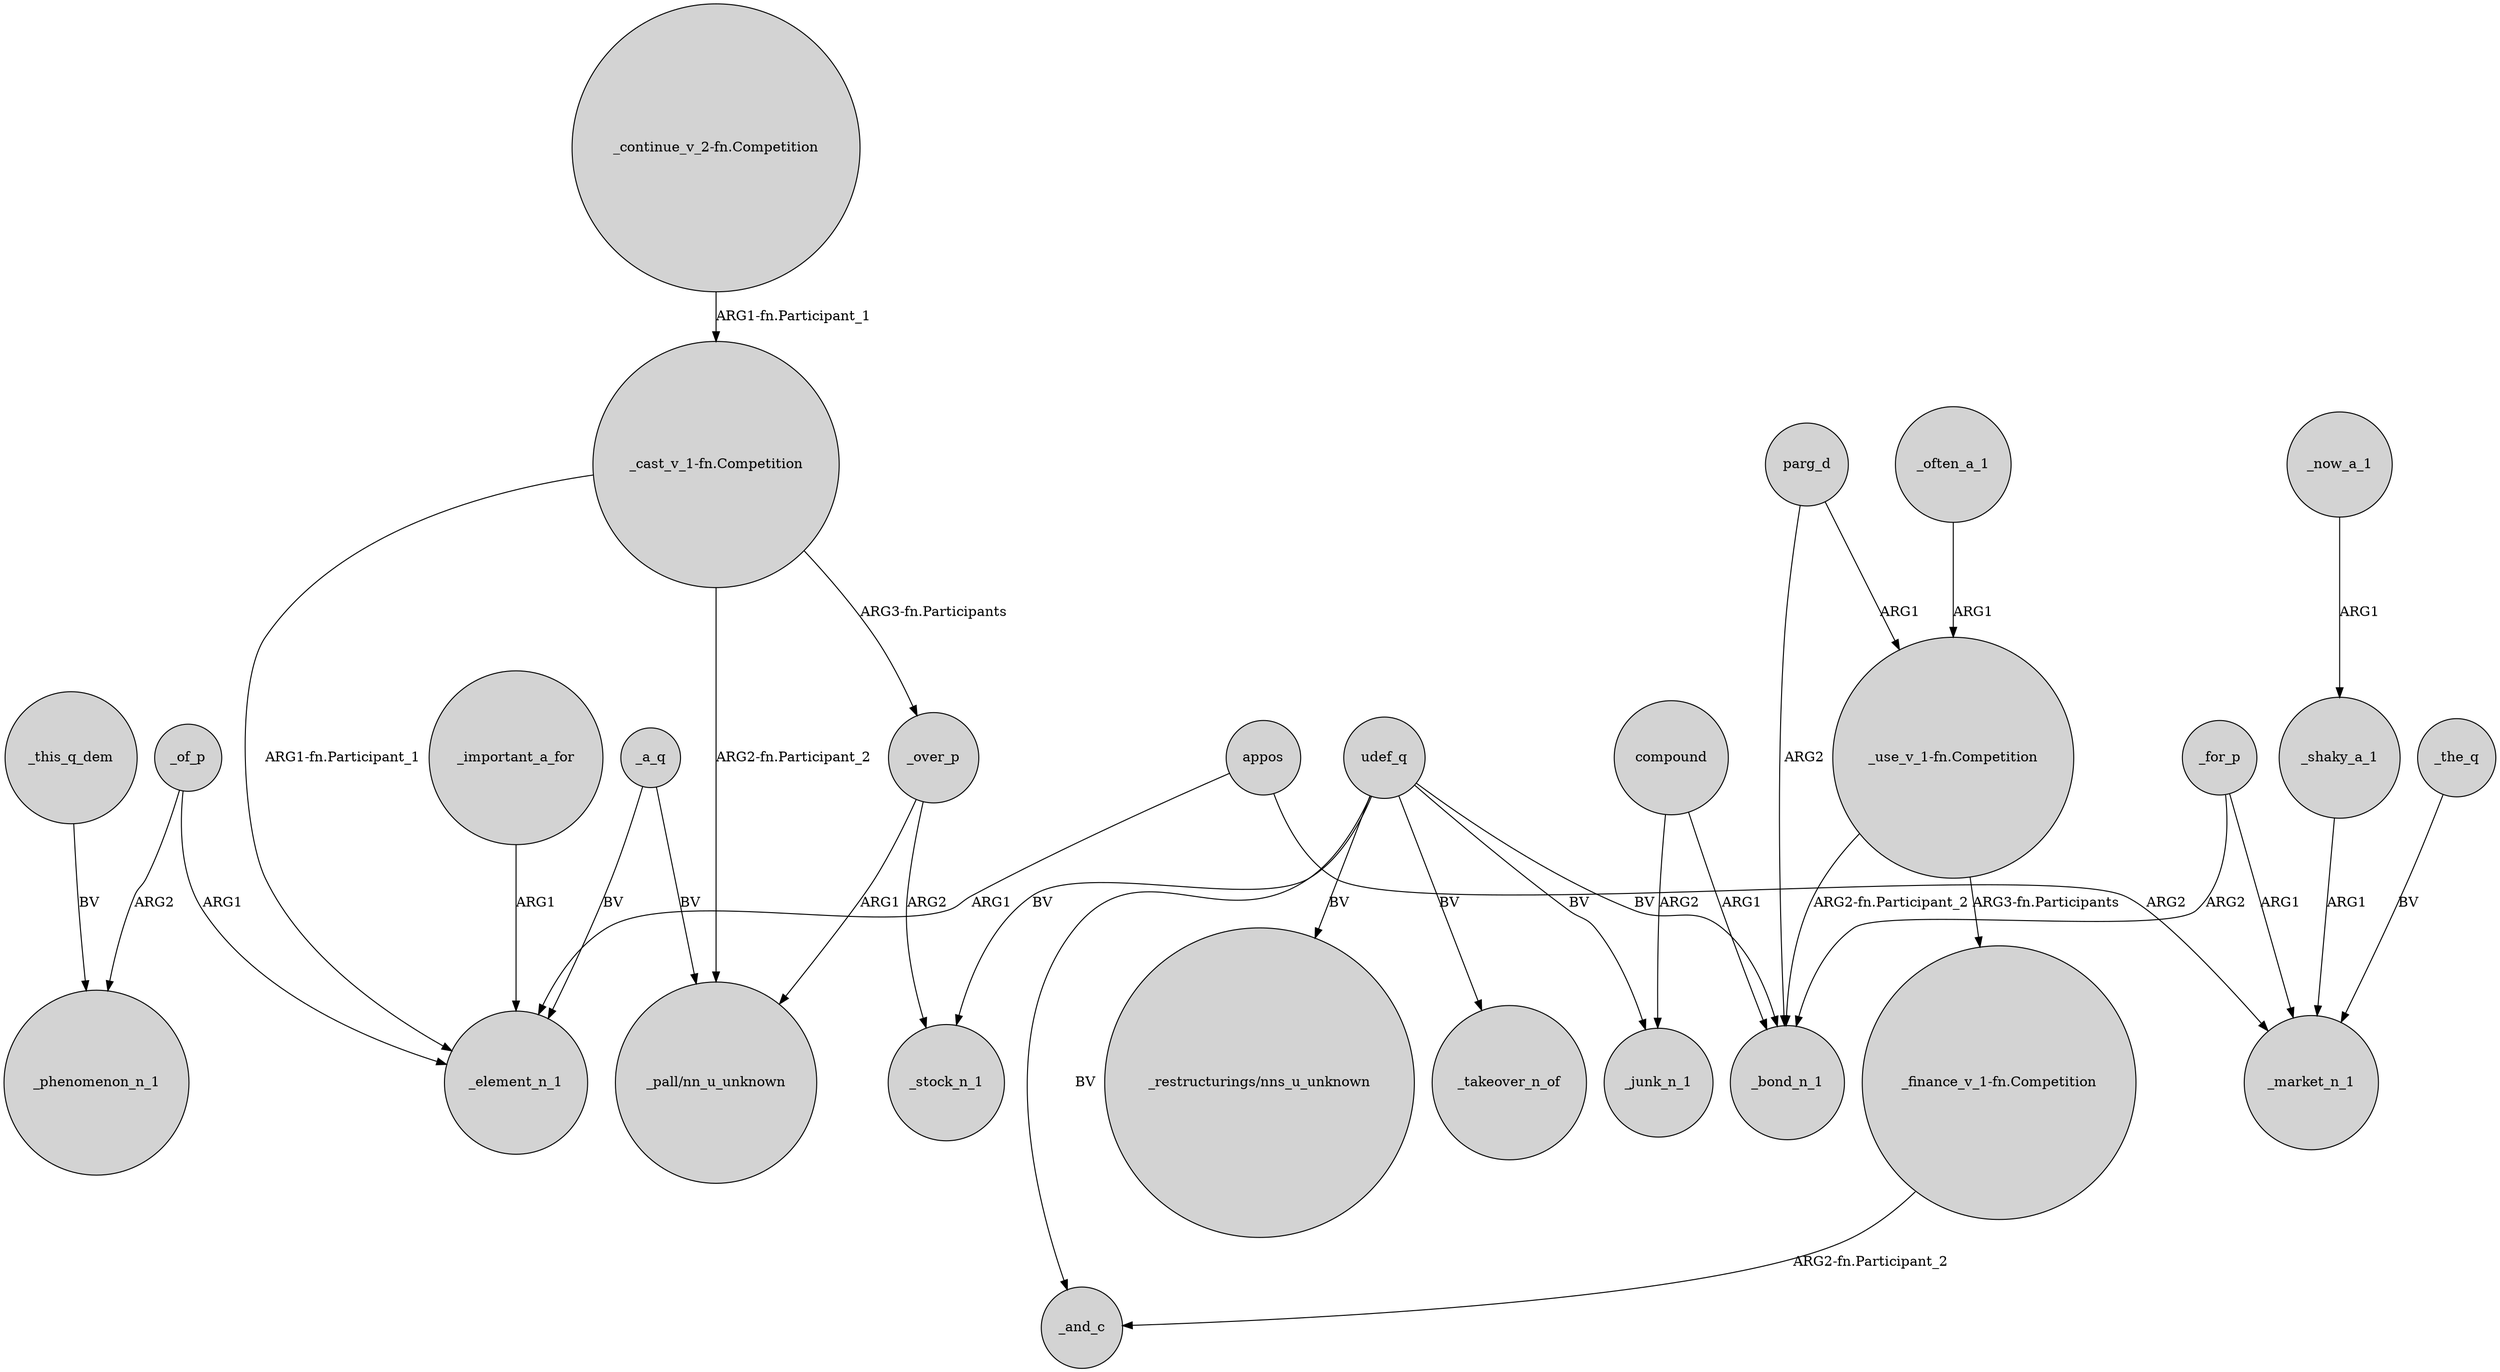 digraph {
	node [shape=circle style=filled]
	appos -> _element_n_1 [label=ARG1]
	parg_d -> _bond_n_1 [label=ARG2]
	udef_q -> _bond_n_1 [label=BV]
	_over_p -> "_pall/nn_u_unknown" [label=ARG1]
	_of_p -> _element_n_1 [label=ARG1]
	udef_q -> "_restructurings/nns_u_unknown" [label=BV]
	compound -> _bond_n_1 [label=ARG1]
	_important_a_for -> _element_n_1 [label=ARG1]
	"_continue_v_2-fn.Competition" -> "_cast_v_1-fn.Competition" [label="ARG1-fn.Participant_1"]
	compound -> _junk_n_1 [label=ARG2]
	_for_p -> _market_n_1 [label=ARG1]
	udef_q -> _and_c [label=BV]
	"_cast_v_1-fn.Competition" -> _over_p [label="ARG3-fn.Participants"]
	parg_d -> "_use_v_1-fn.Competition" [label=ARG1]
	"_use_v_1-fn.Competition" -> _bond_n_1 [label="ARG2-fn.Participant_2"]
	_the_q -> _market_n_1 [label=BV]
	_shaky_a_1 -> _market_n_1 [label=ARG1]
	appos -> _market_n_1 [label=ARG2]
	"_cast_v_1-fn.Competition" -> "_pall/nn_u_unknown" [label="ARG2-fn.Participant_2"]
	"_cast_v_1-fn.Competition" -> _element_n_1 [label="ARG1-fn.Participant_1"]
	_over_p -> _stock_n_1 [label=ARG2]
	udef_q -> _takeover_n_of [label=BV]
	udef_q -> _stock_n_1 [label=BV]
	_now_a_1 -> _shaky_a_1 [label=ARG1]
	_a_q -> _element_n_1 [label=BV]
	_a_q -> "_pall/nn_u_unknown" [label=BV]
	"_use_v_1-fn.Competition" -> "_finance_v_1-fn.Competition" [label="ARG3-fn.Participants"]
	udef_q -> _junk_n_1 [label=BV]
	"_finance_v_1-fn.Competition" -> _and_c [label="ARG2-fn.Participant_2"]
	_of_p -> _phenomenon_n_1 [label=ARG2]
	_this_q_dem -> _phenomenon_n_1 [label=BV]
	_for_p -> _bond_n_1 [label=ARG2]
	_often_a_1 -> "_use_v_1-fn.Competition" [label=ARG1]
}
